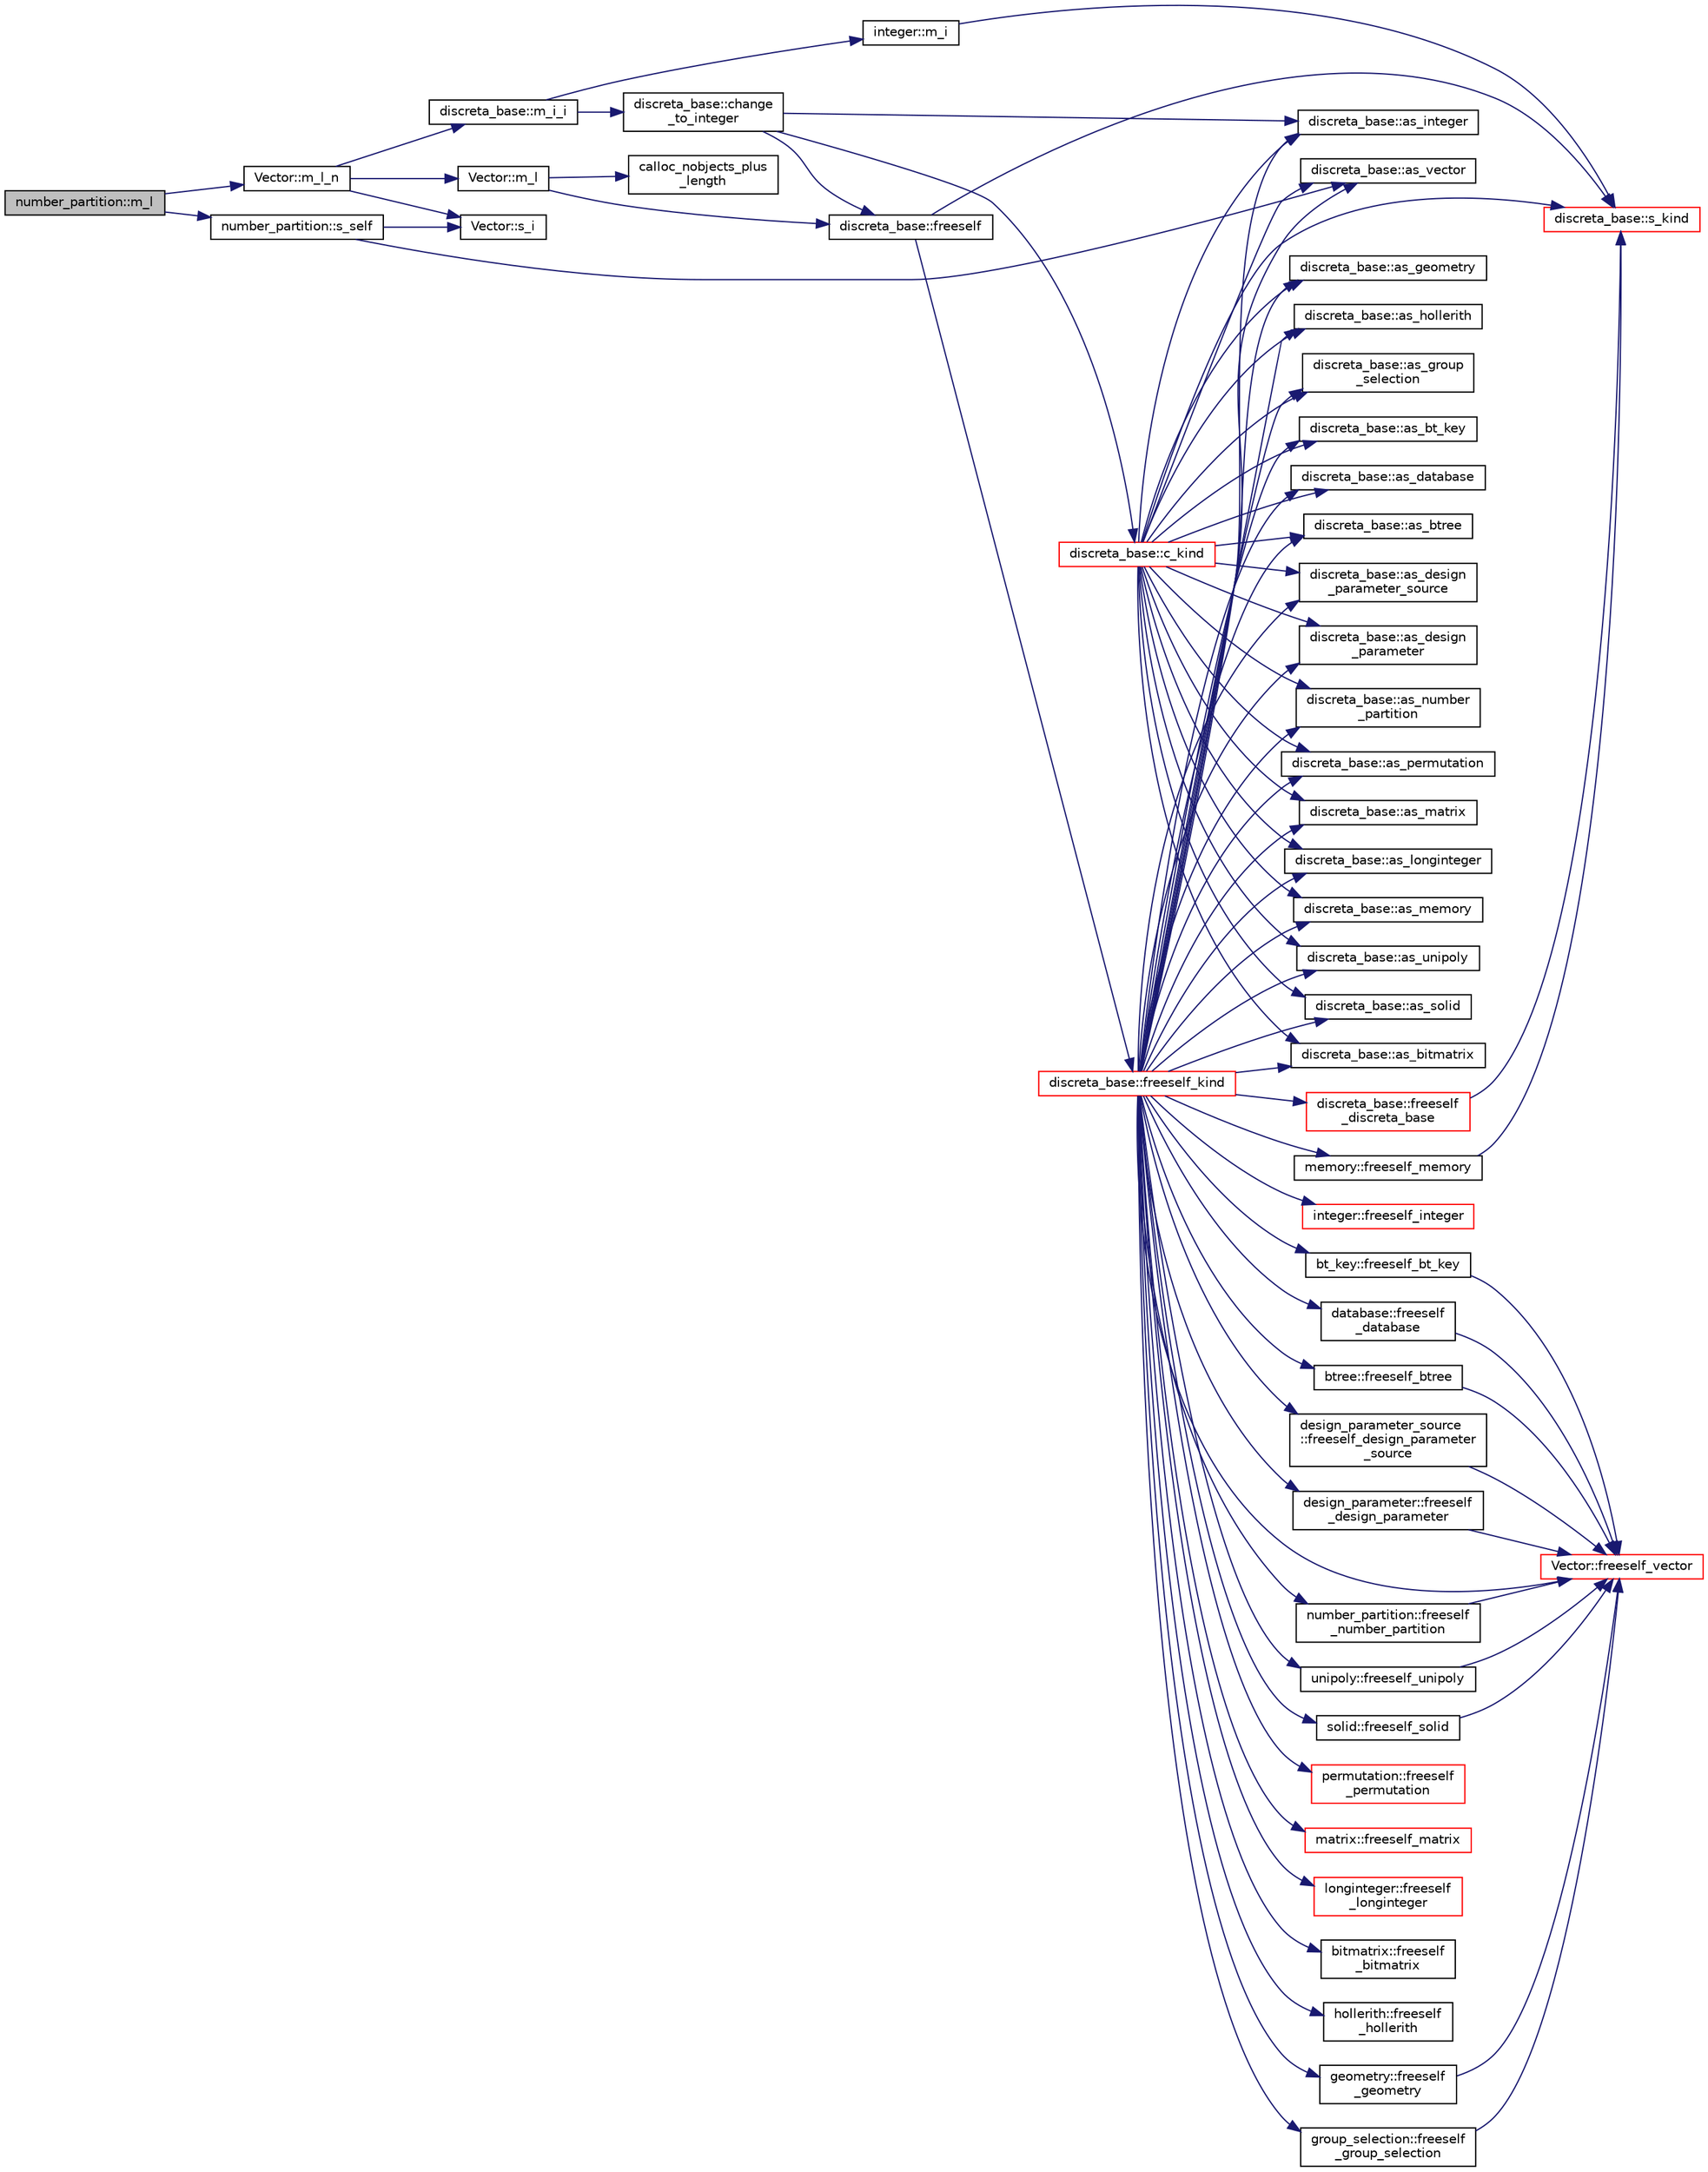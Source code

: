 digraph "number_partition::m_l"
{
  edge [fontname="Helvetica",fontsize="10",labelfontname="Helvetica",labelfontsize="10"];
  node [fontname="Helvetica",fontsize="10",shape=record];
  rankdir="LR";
  Node962 [label="number_partition::m_l",height=0.2,width=0.4,color="black", fillcolor="grey75", style="filled", fontcolor="black"];
  Node962 -> Node963 [color="midnightblue",fontsize="10",style="solid",fontname="Helvetica"];
  Node963 [label="number_partition::s_self",height=0.2,width=0.4,color="black", fillcolor="white", style="filled",URL="$df/d50/classnumber__partition.html#a341bbbb9aeb221d1052b029648141e37"];
  Node963 -> Node964 [color="midnightblue",fontsize="10",style="solid",fontname="Helvetica"];
  Node964 [label="Vector::s_i",height=0.2,width=0.4,color="black", fillcolor="white", style="filled",URL="$d5/db2/class_vector.html#a1c4fe1752523df8119f70dd550244871"];
  Node963 -> Node965 [color="midnightblue",fontsize="10",style="solid",fontname="Helvetica"];
  Node965 [label="discreta_base::as_vector",height=0.2,width=0.4,color="black", fillcolor="white", style="filled",URL="$d7/d71/classdiscreta__base.html#a7bdd6cae39c380b128ee9e17e42cf020"];
  Node962 -> Node966 [color="midnightblue",fontsize="10",style="solid",fontname="Helvetica"];
  Node966 [label="Vector::m_l_n",height=0.2,width=0.4,color="black", fillcolor="white", style="filled",URL="$d5/db2/class_vector.html#a5c7c126e6266ecdc832c5ce5bc1cca2f"];
  Node966 -> Node967 [color="midnightblue",fontsize="10",style="solid",fontname="Helvetica"];
  Node967 [label="Vector::m_l",height=0.2,width=0.4,color="black", fillcolor="white", style="filled",URL="$d5/db2/class_vector.html#a00f5520c2a6b4f5282a1a8bcf8ea74eb"];
  Node967 -> Node968 [color="midnightblue",fontsize="10",style="solid",fontname="Helvetica"];
  Node968 [label="discreta_base::freeself",height=0.2,width=0.4,color="black", fillcolor="white", style="filled",URL="$d7/d71/classdiscreta__base.html#a9a3c9501a562293b5667c11b9174d6e5"];
  Node968 -> Node969 [color="midnightblue",fontsize="10",style="solid",fontname="Helvetica"];
  Node969 [label="discreta_base::freeself_kind",height=0.2,width=0.4,color="red", fillcolor="white", style="filled",URL="$d7/d71/classdiscreta__base.html#a63a23ada2165b3838fab719ed458cec8"];
  Node969 -> Node970 [color="midnightblue",fontsize="10",style="solid",fontname="Helvetica"];
  Node970 [label="discreta_base::freeself\l_discreta_base",height=0.2,width=0.4,color="red", fillcolor="white", style="filled",URL="$d7/d71/classdiscreta__base.html#a8b1ec2cee4566034441e066dc2c027db"];
  Node970 -> Node971 [color="midnightblue",fontsize="10",style="solid",fontname="Helvetica"];
  Node971 [label="discreta_base::s_kind",height=0.2,width=0.4,color="red", fillcolor="white", style="filled",URL="$d7/d71/classdiscreta__base.html#a8a830025c74adbbc3362418a7c2ba157"];
  Node969 -> Node977 [color="midnightblue",fontsize="10",style="solid",fontname="Helvetica"];
  Node977 [label="discreta_base::as_integer",height=0.2,width=0.4,color="black", fillcolor="white", style="filled",URL="$d7/d71/classdiscreta__base.html#a00d7691eaf874fd283d942692fe8dd26"];
  Node969 -> Node978 [color="midnightblue",fontsize="10",style="solid",fontname="Helvetica"];
  Node978 [label="integer::freeself_integer",height=0.2,width=0.4,color="red", fillcolor="white", style="filled",URL="$d0/de5/classinteger.html#a02eb557612c9db1820dd75a77151edc0"];
  Node969 -> Node965 [color="midnightblue",fontsize="10",style="solid",fontname="Helvetica"];
  Node969 -> Node979 [color="midnightblue",fontsize="10",style="solid",fontname="Helvetica"];
  Node979 [label="Vector::freeself_vector",height=0.2,width=0.4,color="red", fillcolor="white", style="filled",URL="$d5/db2/class_vector.html#ad55c58937ca8fb342247a2c0fb572d20"];
  Node969 -> Node981 [color="midnightblue",fontsize="10",style="solid",fontname="Helvetica"];
  Node981 [label="discreta_base::as_number\l_partition",height=0.2,width=0.4,color="black", fillcolor="white", style="filled",URL="$d7/d71/classdiscreta__base.html#a307aa09de0e925d46697707968ffab00"];
  Node969 -> Node982 [color="midnightblue",fontsize="10",style="solid",fontname="Helvetica"];
  Node982 [label="number_partition::freeself\l_number_partition",height=0.2,width=0.4,color="black", fillcolor="white", style="filled",URL="$df/d50/classnumber__partition.html#aa74111c1c8cd218b654e7b7c1ca42eb5"];
  Node982 -> Node979 [color="midnightblue",fontsize="10",style="solid",fontname="Helvetica"];
  Node969 -> Node983 [color="midnightblue",fontsize="10",style="solid",fontname="Helvetica"];
  Node983 [label="discreta_base::as_permutation",height=0.2,width=0.4,color="black", fillcolor="white", style="filled",URL="$d7/d71/classdiscreta__base.html#aa4e72f36a82984239b12ae831e131098"];
  Node969 -> Node984 [color="midnightblue",fontsize="10",style="solid",fontname="Helvetica"];
  Node984 [label="permutation::freeself\l_permutation",height=0.2,width=0.4,color="red", fillcolor="white", style="filled",URL="$d0/d08/classpermutation.html#a1f86343fa765d71c976d79e5ce372c12"];
  Node969 -> Node985 [color="midnightblue",fontsize="10",style="solid",fontname="Helvetica"];
  Node985 [label="discreta_base::as_matrix",height=0.2,width=0.4,color="black", fillcolor="white", style="filled",URL="$d7/d71/classdiscreta__base.html#ae4d7f56d917a4707b838fbffde6467ff"];
  Node969 -> Node986 [color="midnightblue",fontsize="10",style="solid",fontname="Helvetica"];
  Node986 [label="matrix::freeself_matrix",height=0.2,width=0.4,color="red", fillcolor="white", style="filled",URL="$d1/d8d/classmatrix.html#ab47d61820499f35c15bf82fb6a3b9bd1"];
  Node969 -> Node988 [color="midnightblue",fontsize="10",style="solid",fontname="Helvetica"];
  Node988 [label="discreta_base::as_longinteger",height=0.2,width=0.4,color="black", fillcolor="white", style="filled",URL="$d7/d71/classdiscreta__base.html#a20a094639eb711b10c8694c51937f7cd"];
  Node969 -> Node989 [color="midnightblue",fontsize="10",style="solid",fontname="Helvetica"];
  Node989 [label="longinteger::freeself\l_longinteger",height=0.2,width=0.4,color="red", fillcolor="white", style="filled",URL="$d3/d71/classlonginteger.html#a82006f4b7c6bf897de0387497e16c219"];
  Node969 -> Node991 [color="midnightblue",fontsize="10",style="solid",fontname="Helvetica"];
  Node991 [label="discreta_base::as_memory",height=0.2,width=0.4,color="black", fillcolor="white", style="filled",URL="$d7/d71/classdiscreta__base.html#ad94b2d7dce0cd4fa22db57f6e79c4bd2"];
  Node969 -> Node992 [color="midnightblue",fontsize="10",style="solid",fontname="Helvetica"];
  Node992 [label="memory::freeself_memory",height=0.2,width=0.4,color="black", fillcolor="white", style="filled",URL="$d8/d99/classmemory.html#a19366f9105d79a0e818cc19255d7ef4f"];
  Node992 -> Node971 [color="midnightblue",fontsize="10",style="solid",fontname="Helvetica"];
  Node969 -> Node993 [color="midnightblue",fontsize="10",style="solid",fontname="Helvetica"];
  Node993 [label="discreta_base::as_unipoly",height=0.2,width=0.4,color="black", fillcolor="white", style="filled",URL="$d7/d71/classdiscreta__base.html#ad50d8027f039fe5c2478cddb243adc9d"];
  Node969 -> Node994 [color="midnightblue",fontsize="10",style="solid",fontname="Helvetica"];
  Node994 [label="unipoly::freeself_unipoly",height=0.2,width=0.4,color="black", fillcolor="white", style="filled",URL="$d1/d89/classunipoly.html#aad315db6c6adb555a0c63877aab7d27e"];
  Node994 -> Node979 [color="midnightblue",fontsize="10",style="solid",fontname="Helvetica"];
  Node969 -> Node995 [color="midnightblue",fontsize="10",style="solid",fontname="Helvetica"];
  Node995 [label="discreta_base::as_solid",height=0.2,width=0.4,color="black", fillcolor="white", style="filled",URL="$d7/d71/classdiscreta__base.html#a1fc5f2b85ec97ab0a69dd64903c970a5"];
  Node969 -> Node996 [color="midnightblue",fontsize="10",style="solid",fontname="Helvetica"];
  Node996 [label="solid::freeself_solid",height=0.2,width=0.4,color="black", fillcolor="white", style="filled",URL="$d8/def/classsolid.html#a84c2f0abd7b24b1cf2ccefa9c99567fe"];
  Node996 -> Node979 [color="midnightblue",fontsize="10",style="solid",fontname="Helvetica"];
  Node969 -> Node997 [color="midnightblue",fontsize="10",style="solid",fontname="Helvetica"];
  Node997 [label="discreta_base::as_bitmatrix",height=0.2,width=0.4,color="black", fillcolor="white", style="filled",URL="$d7/d71/classdiscreta__base.html#a071ad54ea8ef6c9d1d15f532e5a76df6"];
  Node969 -> Node998 [color="midnightblue",fontsize="10",style="solid",fontname="Helvetica"];
  Node998 [label="bitmatrix::freeself\l_bitmatrix",height=0.2,width=0.4,color="black", fillcolor="white", style="filled",URL="$de/dc8/classbitmatrix.html#a4b84eed56a244df63819eae6b7ba1eff"];
  Node969 -> Node999 [color="midnightblue",fontsize="10",style="solid",fontname="Helvetica"];
  Node999 [label="discreta_base::as_geometry",height=0.2,width=0.4,color="black", fillcolor="white", style="filled",URL="$d7/d71/classdiscreta__base.html#a38fc7b4cdd830703e9d87354b79bc5c8"];
  Node969 -> Node1000 [color="midnightblue",fontsize="10",style="solid",fontname="Helvetica"];
  Node1000 [label="geometry::freeself\l_geometry",height=0.2,width=0.4,color="black", fillcolor="white", style="filled",URL="$da/d44/classgeometry.html#a504b1b52d24b4ae00d9fd0b7838b57e6"];
  Node1000 -> Node979 [color="midnightblue",fontsize="10",style="solid",fontname="Helvetica"];
  Node969 -> Node1001 [color="midnightblue",fontsize="10",style="solid",fontname="Helvetica"];
  Node1001 [label="discreta_base::as_hollerith",height=0.2,width=0.4,color="black", fillcolor="white", style="filled",URL="$d7/d71/classdiscreta__base.html#a3e66f82711f314710107e2f29e589690"];
  Node969 -> Node1002 [color="midnightblue",fontsize="10",style="solid",fontname="Helvetica"];
  Node1002 [label="hollerith::freeself\l_hollerith",height=0.2,width=0.4,color="black", fillcolor="white", style="filled",URL="$d8/d99/classhollerith.html#a240d1b30780c9e09323d0b3ad5e2d1f7"];
  Node969 -> Node1003 [color="midnightblue",fontsize="10",style="solid",fontname="Helvetica"];
  Node1003 [label="discreta_base::as_group\l_selection",height=0.2,width=0.4,color="black", fillcolor="white", style="filled",URL="$d7/d71/classdiscreta__base.html#aae1bac4883c567718bef9fb610abbdc8"];
  Node969 -> Node1004 [color="midnightblue",fontsize="10",style="solid",fontname="Helvetica"];
  Node1004 [label="group_selection::freeself\l_group_selection",height=0.2,width=0.4,color="black", fillcolor="white", style="filled",URL="$d6/db0/classgroup__selection.html#a778b1a466858bf7f90516eeba1795798"];
  Node1004 -> Node979 [color="midnightblue",fontsize="10",style="solid",fontname="Helvetica"];
  Node969 -> Node1005 [color="midnightblue",fontsize="10",style="solid",fontname="Helvetica"];
  Node1005 [label="discreta_base::as_bt_key",height=0.2,width=0.4,color="black", fillcolor="white", style="filled",URL="$d7/d71/classdiscreta__base.html#a2734c6e08dca17cf6588bd5064ec1b9f"];
  Node969 -> Node1006 [color="midnightblue",fontsize="10",style="solid",fontname="Helvetica"];
  Node1006 [label="bt_key::freeself_bt_key",height=0.2,width=0.4,color="black", fillcolor="white", style="filled",URL="$d1/de5/classbt__key.html#aad1f5a9b943d3ae072f1d09a9bb126c6"];
  Node1006 -> Node979 [color="midnightblue",fontsize="10",style="solid",fontname="Helvetica"];
  Node969 -> Node1007 [color="midnightblue",fontsize="10",style="solid",fontname="Helvetica"];
  Node1007 [label="discreta_base::as_database",height=0.2,width=0.4,color="black", fillcolor="white", style="filled",URL="$d7/d71/classdiscreta__base.html#ab055d39d58210a2b03ba3d33703b09a9"];
  Node969 -> Node1008 [color="midnightblue",fontsize="10",style="solid",fontname="Helvetica"];
  Node1008 [label="database::freeself\l_database",height=0.2,width=0.4,color="black", fillcolor="white", style="filled",URL="$db/d72/classdatabase.html#a4dc263211f9b364e4fa733c8cf53e066"];
  Node1008 -> Node979 [color="midnightblue",fontsize="10",style="solid",fontname="Helvetica"];
  Node969 -> Node1009 [color="midnightblue",fontsize="10",style="solid",fontname="Helvetica"];
  Node1009 [label="discreta_base::as_btree",height=0.2,width=0.4,color="black", fillcolor="white", style="filled",URL="$d7/d71/classdiscreta__base.html#a78e76674cef2ec113c17989c11288778"];
  Node969 -> Node1010 [color="midnightblue",fontsize="10",style="solid",fontname="Helvetica"];
  Node1010 [label="btree::freeself_btree",height=0.2,width=0.4,color="black", fillcolor="white", style="filled",URL="$dd/db0/classbtree.html#af866a69c5f887781efdcd491d71f2c28"];
  Node1010 -> Node979 [color="midnightblue",fontsize="10",style="solid",fontname="Helvetica"];
  Node969 -> Node1011 [color="midnightblue",fontsize="10",style="solid",fontname="Helvetica"];
  Node1011 [label="discreta_base::as_design\l_parameter_source",height=0.2,width=0.4,color="black", fillcolor="white", style="filled",URL="$d7/d71/classdiscreta__base.html#a59cbf837c6582ded5bc586265d13d81a"];
  Node969 -> Node1012 [color="midnightblue",fontsize="10",style="solid",fontname="Helvetica"];
  Node1012 [label="design_parameter_source\l::freeself_design_parameter\l_source",height=0.2,width=0.4,color="black", fillcolor="white", style="filled",URL="$df/d4b/classdesign__parameter__source.html#a61e751fbde5330ede70525d4953bbc79"];
  Node1012 -> Node979 [color="midnightblue",fontsize="10",style="solid",fontname="Helvetica"];
  Node969 -> Node1013 [color="midnightblue",fontsize="10",style="solid",fontname="Helvetica"];
  Node1013 [label="discreta_base::as_design\l_parameter",height=0.2,width=0.4,color="black", fillcolor="white", style="filled",URL="$d7/d71/classdiscreta__base.html#aab24ff38ea1c5471ab3de42e014d0f2a"];
  Node969 -> Node1014 [color="midnightblue",fontsize="10",style="solid",fontname="Helvetica"];
  Node1014 [label="design_parameter::freeself\l_design_parameter",height=0.2,width=0.4,color="black", fillcolor="white", style="filled",URL="$da/d94/classdesign__parameter.html#a0e7274960527530080b673a9d9e53fed"];
  Node1014 -> Node979 [color="midnightblue",fontsize="10",style="solid",fontname="Helvetica"];
  Node968 -> Node971 [color="midnightblue",fontsize="10",style="solid",fontname="Helvetica"];
  Node967 -> Node1015 [color="midnightblue",fontsize="10",style="solid",fontname="Helvetica"];
  Node1015 [label="calloc_nobjects_plus\l_length",height=0.2,width=0.4,color="black", fillcolor="white", style="filled",URL="$d9/d60/discreta_8h.html#a71599d54c8c17dfa065a363f5cdd0aa4"];
  Node966 -> Node964 [color="midnightblue",fontsize="10",style="solid",fontname="Helvetica"];
  Node966 -> Node1016 [color="midnightblue",fontsize="10",style="solid",fontname="Helvetica"];
  Node1016 [label="discreta_base::m_i_i",height=0.2,width=0.4,color="black", fillcolor="white", style="filled",URL="$d7/d71/classdiscreta__base.html#aa231464a9d4bc233f66608021c9ad997"];
  Node1016 -> Node1017 [color="midnightblue",fontsize="10",style="solid",fontname="Helvetica"];
  Node1017 [label="discreta_base::change\l_to_integer",height=0.2,width=0.4,color="black", fillcolor="white", style="filled",URL="$d7/d71/classdiscreta__base.html#a58a5a5bd8f8e6f2dd7b4483b66dc7bb9"];
  Node1017 -> Node968 [color="midnightblue",fontsize="10",style="solid",fontname="Helvetica"];
  Node1017 -> Node1018 [color="midnightblue",fontsize="10",style="solid",fontname="Helvetica"];
  Node1018 [label="discreta_base::c_kind",height=0.2,width=0.4,color="red", fillcolor="white", style="filled",URL="$d7/d71/classdiscreta__base.html#adc2ff61589c2d083688e7a43f333cb62"];
  Node1018 -> Node977 [color="midnightblue",fontsize="10",style="solid",fontname="Helvetica"];
  Node1018 -> Node965 [color="midnightblue",fontsize="10",style="solid",fontname="Helvetica"];
  Node1018 -> Node981 [color="midnightblue",fontsize="10",style="solid",fontname="Helvetica"];
  Node1018 -> Node983 [color="midnightblue",fontsize="10",style="solid",fontname="Helvetica"];
  Node1018 -> Node985 [color="midnightblue",fontsize="10",style="solid",fontname="Helvetica"];
  Node1018 -> Node988 [color="midnightblue",fontsize="10",style="solid",fontname="Helvetica"];
  Node1018 -> Node991 [color="midnightblue",fontsize="10",style="solid",fontname="Helvetica"];
  Node1018 -> Node993 [color="midnightblue",fontsize="10",style="solid",fontname="Helvetica"];
  Node1018 -> Node995 [color="midnightblue",fontsize="10",style="solid",fontname="Helvetica"];
  Node1018 -> Node997 [color="midnightblue",fontsize="10",style="solid",fontname="Helvetica"];
  Node1018 -> Node999 [color="midnightblue",fontsize="10",style="solid",fontname="Helvetica"];
  Node1018 -> Node1001 [color="midnightblue",fontsize="10",style="solid",fontname="Helvetica"];
  Node1018 -> Node1003 [color="midnightblue",fontsize="10",style="solid",fontname="Helvetica"];
  Node1018 -> Node1005 [color="midnightblue",fontsize="10",style="solid",fontname="Helvetica"];
  Node1018 -> Node1007 [color="midnightblue",fontsize="10",style="solid",fontname="Helvetica"];
  Node1018 -> Node1009 [color="midnightblue",fontsize="10",style="solid",fontname="Helvetica"];
  Node1018 -> Node1011 [color="midnightblue",fontsize="10",style="solid",fontname="Helvetica"];
  Node1018 -> Node1013 [color="midnightblue",fontsize="10",style="solid",fontname="Helvetica"];
  Node1018 -> Node971 [color="midnightblue",fontsize="10",style="solid",fontname="Helvetica"];
  Node1017 -> Node977 [color="midnightblue",fontsize="10",style="solid",fontname="Helvetica"];
  Node1016 -> Node1040 [color="midnightblue",fontsize="10",style="solid",fontname="Helvetica"];
  Node1040 [label="integer::m_i",height=0.2,width=0.4,color="black", fillcolor="white", style="filled",URL="$d0/de5/classinteger.html#a869091f0a0f35f5354c8c4a70250e8a9"];
  Node1040 -> Node971 [color="midnightblue",fontsize="10",style="solid",fontname="Helvetica"];
}
